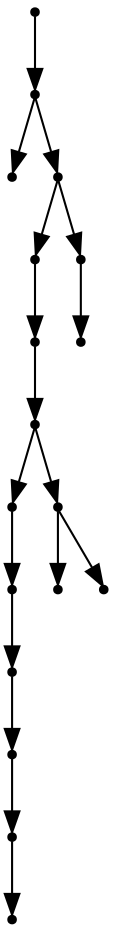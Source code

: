 digraph {
  17 [shape=point];
  16 [shape=point];
  0 [shape=point];
  15 [shape=point];
  12 [shape=point];
  11 [shape=point];
  10 [shape=point];
  6 [shape=point];
  5 [shape=point];
  4 [shape=point];
  3 [shape=point];
  2 [shape=point];
  1 [shape=point];
  9 [shape=point];
  7 [shape=point];
  8 [shape=point];
  14 [shape=point];
  13 [shape=point];
17 -> 16;
16 -> 0;
16 -> 15;
15 -> 12;
12 -> 11;
11 -> 10;
10 -> 6;
6 -> 5;
5 -> 4;
4 -> 3;
3 -> 2;
2 -> 1;
10 -> 9;
9 -> 7;
9 -> 8;
15 -> 14;
14 -> 13;
}
